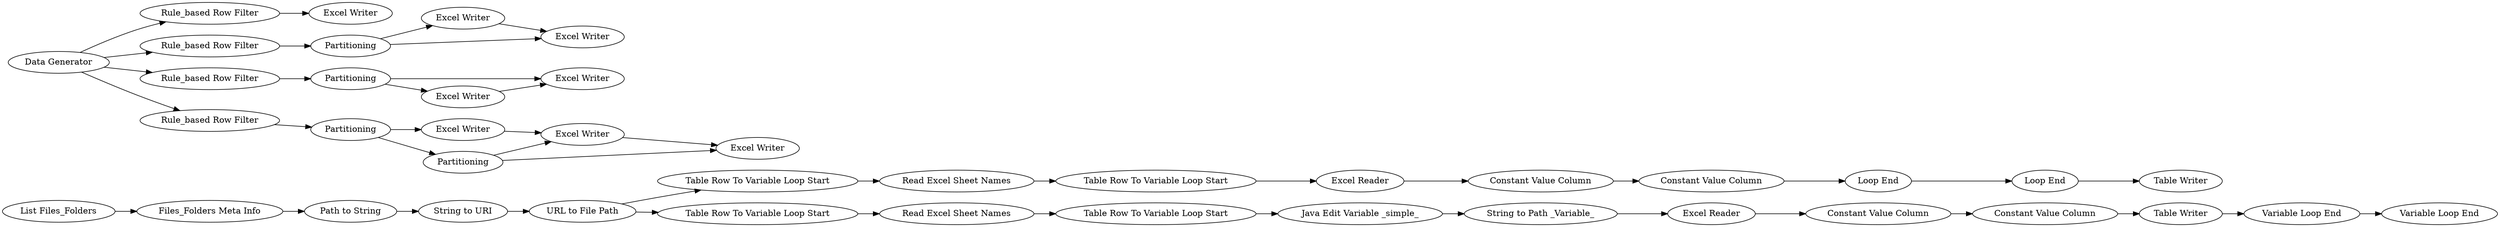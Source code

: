 digraph {
	"4557059629539950446_179" [label="Files_Folders Meta Info"]
	"2420454814739647583_128" [label=Partitioning]
	"2420454814739647583_131" [label="Excel Writer"]
	"2420454814739647583_126" [label=Partitioning]
	"4557059629539950446_206" [label="Constant Value Column"]
	"4557059629539950446_193" [label="Java Edit Variable _simple_"]
	"4557059629539950446_192" [label="Constant Value Column"]
	"2420454814739647583_12" [label="Excel Writer"]
	"4557059629539950446_195" [label="String to Path _Variable_"]
	"4557059629539950446_185" [label="Path to String"]
	"4557059629539950446_216" [label="Table Row To Variable Loop Start"]
	"4557059629539950446_162" [label="URL to File Path"]
	"4557059629539950446_203" [label="Read Excel Sheet Names"]
	"4557059629539950446_170" [label="List Files_Folders"]
	"2420454814739647583_10" [label="Excel Writer"]
	"4557059629539950446_188" [label="Excel Reader"]
	"2420454814739647583_127" [label="Excel Writer"]
	"4557059629539950446_217" [label="Table Row To Variable Loop Start"]
	"2420454814739647583_6" [label="Rule_based Row Filter"]
	"2420454814739647583_4" [label="Rule_based Row Filter"]
	"2420454814739647583_1" [label="Data Generator"]
	"2420454814739647583_3" [label="Rule_based Row Filter"]
	"2420454814739647583_130" [label="Excel Writer"]
	"2420454814739647583_14" [label="Excel Writer"]
	"2420454814739647583_9" [label="Rule_based Row Filter"]
	"4557059629539950446_218" [label="Loop End"]
	"4557059629539950446_198" [label="Variable Loop End"]
	"4557059629539950446_133" [label="String to URI"]
	"4557059629539950446_197" [label="Variable Loop End"]
	"2420454814739647583_11" [label="Excel Writer"]
	"2420454814739647583_13" [label="Excel Writer"]
	"2420454814739647583_125" [label=Partitioning]
	"4557059629539950446_213" [label="Table Row To Variable Loop Start"]
	"4557059629539950446_219" [label="Loop End"]
	"4557059629539950446_186" [label="Read Excel Sheet Names"]
	"2420454814739647583_129" [label=Partitioning]
	"4557059629539950446_191" [label="Constant Value Column"]
	"4557059629539950446_200" [label="Constant Value Column"]
	"4557059629539950446_199" [label="Excel Reader"]
	"4557059629539950446_220" [label="Table Writer"]
	"4557059629539950446_214" [label="Table Row To Variable Loop Start"]
	"4557059629539950446_215" [label="Table Writer"]
	"2420454814739647583_10" -> "2420454814739647583_130"
	"4557059629539950446_162" -> "4557059629539950446_213"
	"2420454814739647583_9" -> "2420454814739647583_128"
	"2420454814739647583_4" -> "2420454814739647583_126"
	"4557059629539950446_200" -> "4557059629539950446_206"
	"2420454814739647583_126" -> "2420454814739647583_127"
	"4557059629539950446_185" -> "4557059629539950446_133"
	"4557059629539950446_133" -> "4557059629539950446_162"
	"2420454814739647583_1" -> "2420454814739647583_6"
	"4557059629539950446_199" -> "4557059629539950446_200"
	"4557059629539950446_214" -> "4557059629539950446_193"
	"4557059629539950446_179" -> "4557059629539950446_185"
	"4557059629539950446_206" -> "4557059629539950446_218"
	"4557059629539950446_186" -> "4557059629539950446_214"
	"4557059629539950446_219" -> "4557059629539950446_220"
	"2420454814739647583_3" -> "2420454814739647583_125"
	"2420454814739647583_130" -> "2420454814739647583_131"
	"2420454814739647583_6" -> "2420454814739647583_11"
	"2420454814739647583_12" -> "2420454814739647583_127"
	"4557059629539950446_192" -> "4557059629539950446_215"
	"4557059629539950446_218" -> "4557059629539950446_219"
	"4557059629539950446_203" -> "4557059629539950446_217"
	"4557059629539950446_213" -> "4557059629539950446_186"
	"2420454814739647583_1" -> "2420454814739647583_4"
	"2420454814739647583_129" -> "2420454814739647583_131"
	"2420454814739647583_13" -> "2420454814739647583_14"
	"2420454814739647583_129" -> "2420454814739647583_130"
	"2420454814739647583_128" -> "2420454814739647583_10"
	"2420454814739647583_128" -> "2420454814739647583_129"
	"4557059629539950446_197" -> "4557059629539950446_198"
	"4557059629539950446_162" -> "4557059629539950446_216"
	"2420454814739647583_1" -> "2420454814739647583_9"
	"4557059629539950446_191" -> "4557059629539950446_192"
	"4557059629539950446_217" -> "4557059629539950446_199"
	"2420454814739647583_1" -> "2420454814739647583_3"
	"2420454814739647583_126" -> "2420454814739647583_12"
	"2420454814739647583_125" -> "2420454814739647583_14"
	"4557059629539950446_195" -> "4557059629539950446_188"
	"4557059629539950446_215" -> "4557059629539950446_197"
	"4557059629539950446_188" -> "4557059629539950446_191"
	"4557059629539950446_193" -> "4557059629539950446_195"
	"2420454814739647583_125" -> "2420454814739647583_13"
	"4557059629539950446_216" -> "4557059629539950446_203"
	"4557059629539950446_170" -> "4557059629539950446_179"
	rankdir=LR
}

